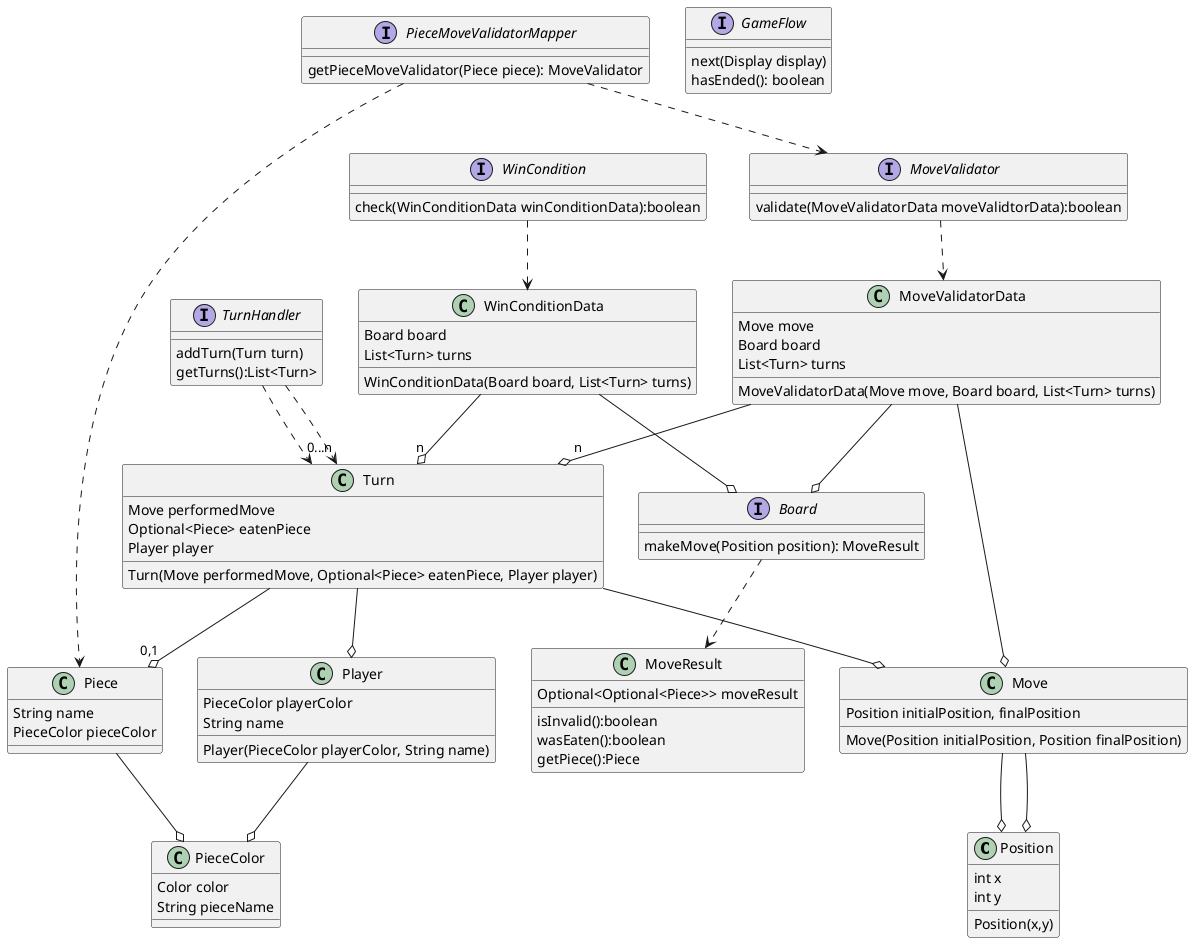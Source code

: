 @startuml Chess

class Position
Position : int x
Position : int y
' Methods
Position : Position(x,y)

class Move
Move : Position initialPosition, finalPosition
' Methods
Move : Move(Position initialPosition, Position finalPosition)
' Relationships
Move --o Position
Move --o Position

class MoveValidatorData
MoveValidatorData : Move move
MoveValidatorData : Board board
MoveValidatorData : List<Turn> turns
' Methods
MoveValidatorData : MoveValidatorData(Move move, Board board, List<Turn> turns)
' Relationships
MoveValidatorData --o Move
MoveValidatorData --o Board
MoveValidatorData --o "n" Turn

class WinConditionData
WinConditionData : Board board
WinConditionData : List<Turn> turns
' Methods
WinConditionData : WinConditionData(Board board, List<Turn> turns)
' Relationships
WinConditionData --o Board
WinConditionData --o "n" Turn

class Turn
Turn : Move performedMove
Turn : Optional<Piece> eatenPiece
Turn : Player player
' Methods
Turn : Turn(Move performedMove, Optional<Piece> eatenPiece, Player player)
' Relationships
Turn --o Move
Turn --o "0,1" Piece
Turn --o Player

class Player
Player : PieceColor playerColor
Player : String name
' Methods
Player : Player(PieceColor playerColor, String name)
' Relationships
Player --o PieceColor

class PieceColor
PieceColor : Color color
PieceColor : String pieceName

class Piece
Piece : String name
Piece : PieceColor pieceColor
' Relationships
Piece --o PieceColor

' No me gusta, cambiar
class MoveResult
MoveResult : Optional<Optional<Piece>> moveResult
MoveResult : isInvalid():boolean
MoveResult : wasEaten():boolean
MoveResult : getPiece():Piece

interface MoveValidator
MoveValidator : validate(MoveValidatorData moveValidtorData):boolean
' Relationships
MoveValidator ..> MoveValidatorData

interface Board
Board : makeMove(Position position): MoveResult
' Relationships
Board ..> MoveResult

interface WinCondition
WinCondition : check(WinConditionData winConditionData):boolean
' Relationships
WinCondition ..> WinConditionData

interface PieceMoveValidatorMapper
PieceMoveValidatorMapper : getPieceMoveValidator(Piece piece): MoveValidator
' Relationships
PieceMoveValidatorMapper ..> Piece
PieceMoveValidatorMapper ..> MoveValidator

interface TurnHandler
TurnHandler : addTurn(Turn turn)
TurnHandler : getTurns():List<Turn>
' Relationships
TurnHandler ..> Turn
TurnHandler ..> "0...n" Turn

interface GameFlow
GameFlow : next(Display display)
GameFlow : hasEnded(): boolean
' Las win conditions siempre van a usar WinConditionData y nunca va a cambiar. Pasar un puntero pero que no lo pueda editar maybe mejor?
' MoveValidatorData los mismo ue arriba peeero el move si cambia entonces eso si pasar por el metodo?
@enduml
